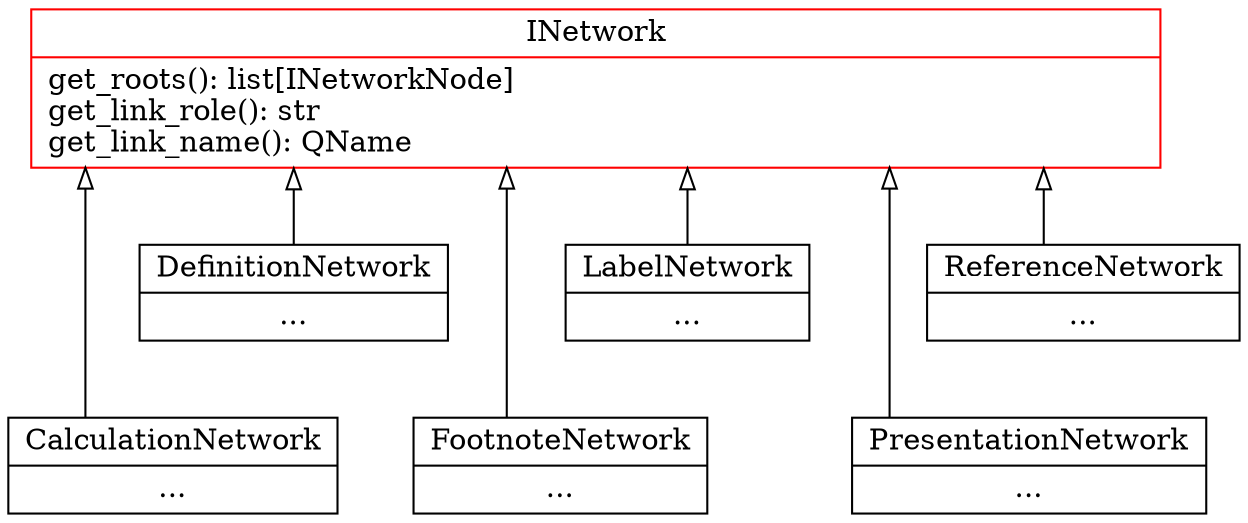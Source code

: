digraph "classes_brel_networks" {
rankdir=BT
charset="utf-8"
splines="ortho"

"brel.networks.calculation_network.CalculationNetwork" [color="black", fontcolor="black", label=<{
CalculationNetwork
|
...
}>, shape="record", style="solid"];
"brel.networks.i_network.INetwork" [color="red", fontcolor="black", label=<{
INetwork
|
get_roots(): list[INetworkNode]<br ALIGN="LEFT"/>
get_link_role(): str<br ALIGN="LEFT"/>
get_link_name(): QName                                                                              
<br ALIGN="LEFT"/>
}>, shape="record", style="solid"];
"brel.networks.definition_network.DefinitionNetwork" [color="black", fontcolor="black", label=<{DefinitionNetwork|...}>, shape="record", style="solid"];
"brel.networks.footnote_network.FootnoteNetwork" [color="black", fontcolor="black", label=<{FootnoteNetwork|...}>, shape="record", style="solid"];
"brel.networks.label_network.LabelNetwork" [color="black", fontcolor="black", label=<{LabelNetwork|...}>, shape="record", style="solid"];
"brel.networks.presentation_network.PresentationNetwork" [color="black", fontcolor="black", label=<{PresentationNetwork|...}>, shape="record", style="solid"];
"brel.networks.reference_network.ReferenceNetwork" [color="black", fontcolor="black", label=<{ReferenceNetwork|...}>, shape="record", style="solid"];

"brel.networks.calculation_network.CalculationNetwork" -> "brel.networks.i_network.INetwork" [arrowhead="empty", arrowtail="none"];
"brel.networks.definition_network.DefinitionNetwork" -> "brel.networks.i_network.INetwork" [arrowhead="empty", arrowtail="none"];
"brel.networks.footnote_network.FootnoteNetwork" -> "brel.networks.i_network.INetwork" [arrowhead="empty", arrowtail="none"];
"brel.networks.label_network.LabelNetwork" -> "brel.networks.i_network.INetwork" [arrowhead="empty", arrowtail="none"];
"brel.networks.presentation_network.PresentationNetwork" -> "brel.networks.i_network.INetwork" [arrowhead="empty", arrowtail="none"];
"brel.networks.reference_network.ReferenceNetwork" -> "brel.networks.i_network.INetwork" [arrowhead="empty", arrowtail="none"];

// invisible edges for ordering
// calculation -> definition
"brel.networks.calculation_network.CalculationNetwork" -> "brel.networks.definition_network.DefinitionNetwork" [arrowhead="none", arrowtail="none", color="white", style="invis"];
// footnote -> label
"brel.networks.footnote_network.FootnoteNetwork" -> "brel.networks.label_network.LabelNetwork" [arrowhead="none", arrowtail="none", color="white", style="invis"];
// presentation -> reference
"brel.networks.presentation_network.PresentationNetwork" -> "brel.networks.reference_network.ReferenceNetwork" [arrowhead="none", arrowtail="none", color="white", style="invis"];
}